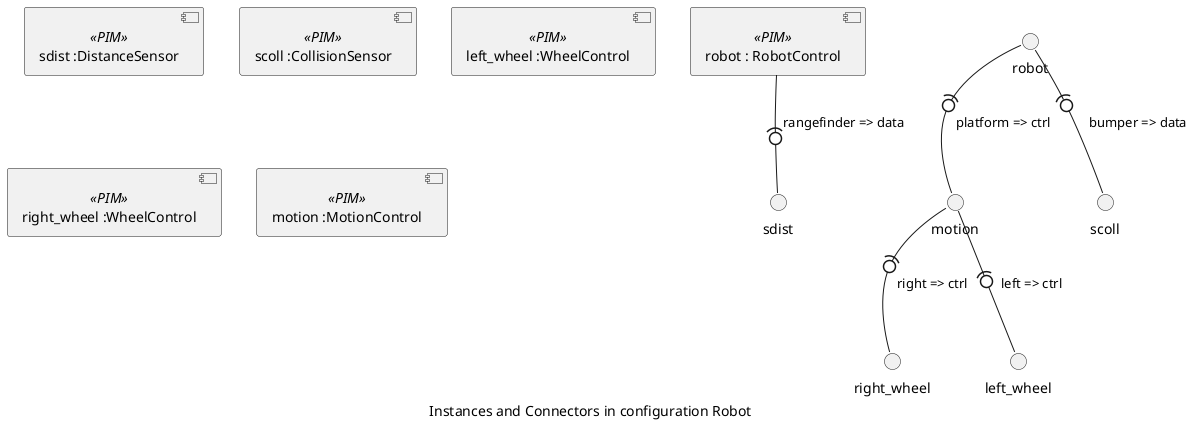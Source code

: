 @startuml
caption Instances and Connectors in configuration Robot
component [robot : RobotControl]<<PIM>>
component "sdist :DistanceSensor"<<PIM>>
component "scoll :CollisionSensor"<<PIM>>
component "left_wheel :WheelControl"<<PIM>>
component "right_wheel :WheelControl"<<PIM>>
component "motion :MotionControl"<<PIM>>
[robot : RobotControl] -(0- sdist : rangefinder => data
motion -(0- right_wheel : right => ctrl
motion -(0- left_wheel : left => ctrl
robot -(0- scoll : bumper => data
robot -(0- motion : platform => ctrl
@enduml